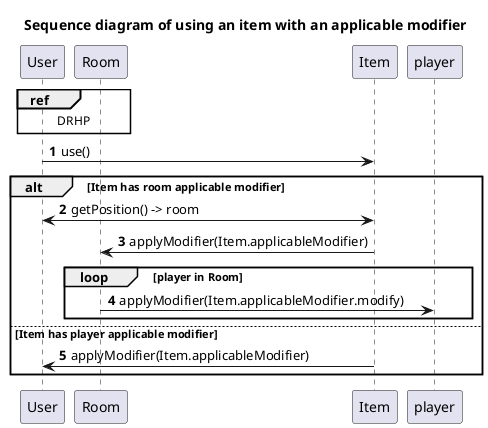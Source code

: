 @startuml
'https://plantuml.com/sequence-diagram
title Sequence diagram of using an item with an applicable modifier
autonumber

participant "User" as U
participant "Room" as R
participant "Item" as I

ref over U, R: DRHP

U -> I: use()
alt Item has room applicable modifier
    I <-> U: getPosition() -> room
    I -> R: applyModifier(Item.applicableModifier)
    loop player in Room
        R -> player: applyModifier(Item.applicableModifier.modify)
    end
else Item has player applicable modifier
    I -> U: applyModifier(Item.applicableModifier)
end
@enduml